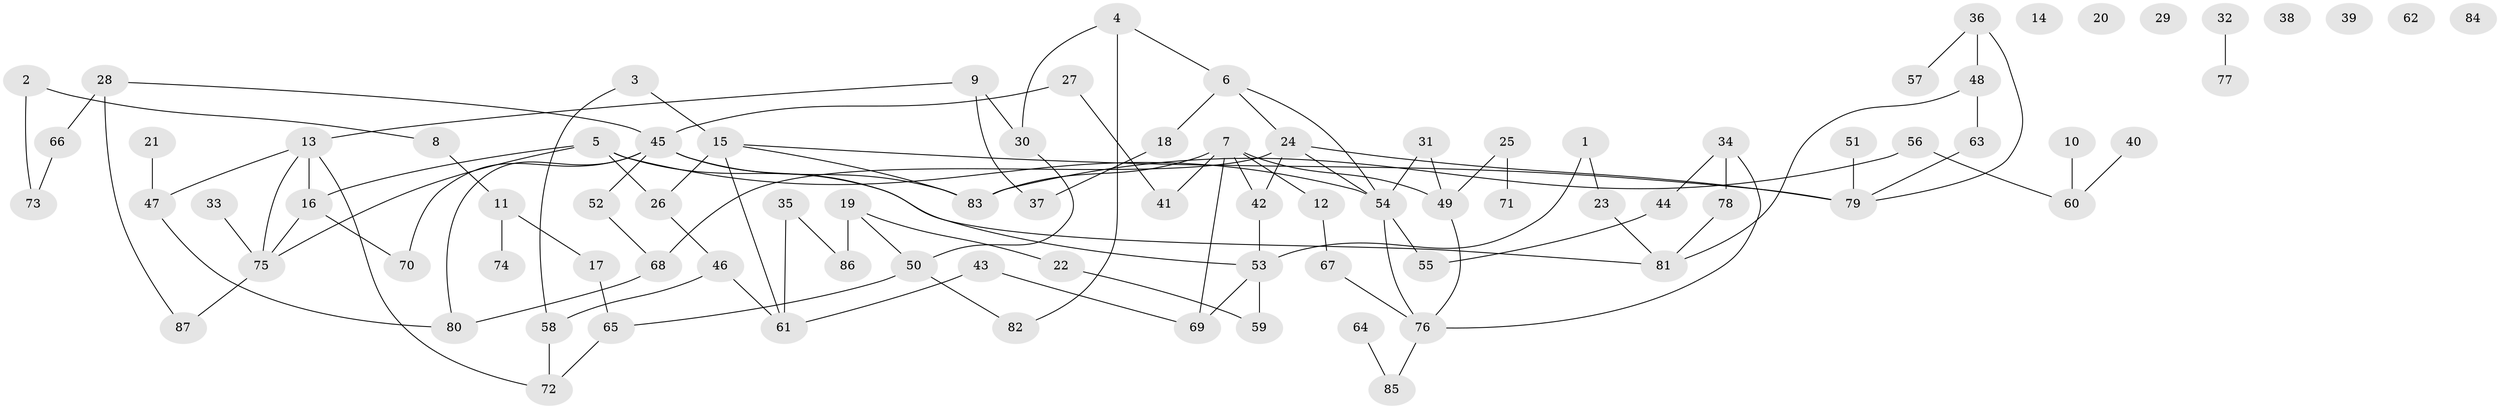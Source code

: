 // Generated by graph-tools (version 1.1) at 2025/00/03/09/25 03:00:46]
// undirected, 87 vertices, 110 edges
graph export_dot {
graph [start="1"]
  node [color=gray90,style=filled];
  1;
  2;
  3;
  4;
  5;
  6;
  7;
  8;
  9;
  10;
  11;
  12;
  13;
  14;
  15;
  16;
  17;
  18;
  19;
  20;
  21;
  22;
  23;
  24;
  25;
  26;
  27;
  28;
  29;
  30;
  31;
  32;
  33;
  34;
  35;
  36;
  37;
  38;
  39;
  40;
  41;
  42;
  43;
  44;
  45;
  46;
  47;
  48;
  49;
  50;
  51;
  52;
  53;
  54;
  55;
  56;
  57;
  58;
  59;
  60;
  61;
  62;
  63;
  64;
  65;
  66;
  67;
  68;
  69;
  70;
  71;
  72;
  73;
  74;
  75;
  76;
  77;
  78;
  79;
  80;
  81;
  82;
  83;
  84;
  85;
  86;
  87;
  1 -- 23;
  1 -- 53;
  2 -- 8;
  2 -- 73;
  3 -- 15;
  3 -- 58;
  4 -- 6;
  4 -- 30;
  4 -- 82;
  5 -- 16;
  5 -- 26;
  5 -- 54;
  5 -- 75;
  5 -- 81;
  6 -- 18;
  6 -- 24;
  6 -- 54;
  7 -- 12;
  7 -- 41;
  7 -- 42;
  7 -- 49;
  7 -- 69;
  7 -- 83;
  8 -- 11;
  9 -- 13;
  9 -- 30;
  9 -- 37;
  10 -- 60;
  11 -- 17;
  11 -- 74;
  12 -- 67;
  13 -- 16;
  13 -- 47;
  13 -- 72;
  13 -- 75;
  15 -- 26;
  15 -- 61;
  15 -- 79;
  15 -- 83;
  16 -- 70;
  16 -- 75;
  17 -- 65;
  18 -- 37;
  19 -- 22;
  19 -- 50;
  19 -- 86;
  21 -- 47;
  22 -- 59;
  23 -- 81;
  24 -- 42;
  24 -- 54;
  24 -- 68;
  24 -- 79;
  25 -- 49;
  25 -- 71;
  26 -- 46;
  27 -- 41;
  27 -- 45;
  28 -- 45;
  28 -- 66;
  28 -- 87;
  30 -- 50;
  31 -- 49;
  31 -- 54;
  32 -- 77;
  33 -- 75;
  34 -- 44;
  34 -- 76;
  34 -- 78;
  35 -- 61;
  35 -- 86;
  36 -- 48;
  36 -- 57;
  36 -- 79;
  40 -- 60;
  42 -- 53;
  43 -- 61;
  43 -- 69;
  44 -- 55;
  45 -- 52;
  45 -- 53;
  45 -- 70;
  45 -- 80;
  45 -- 83;
  46 -- 58;
  46 -- 61;
  47 -- 80;
  48 -- 63;
  48 -- 81;
  49 -- 76;
  50 -- 65;
  50 -- 82;
  51 -- 79;
  52 -- 68;
  53 -- 59;
  53 -- 69;
  54 -- 55;
  54 -- 76;
  56 -- 60;
  56 -- 83;
  58 -- 72;
  63 -- 79;
  64 -- 85;
  65 -- 72;
  66 -- 73;
  67 -- 76;
  68 -- 80;
  75 -- 87;
  76 -- 85;
  78 -- 81;
}
